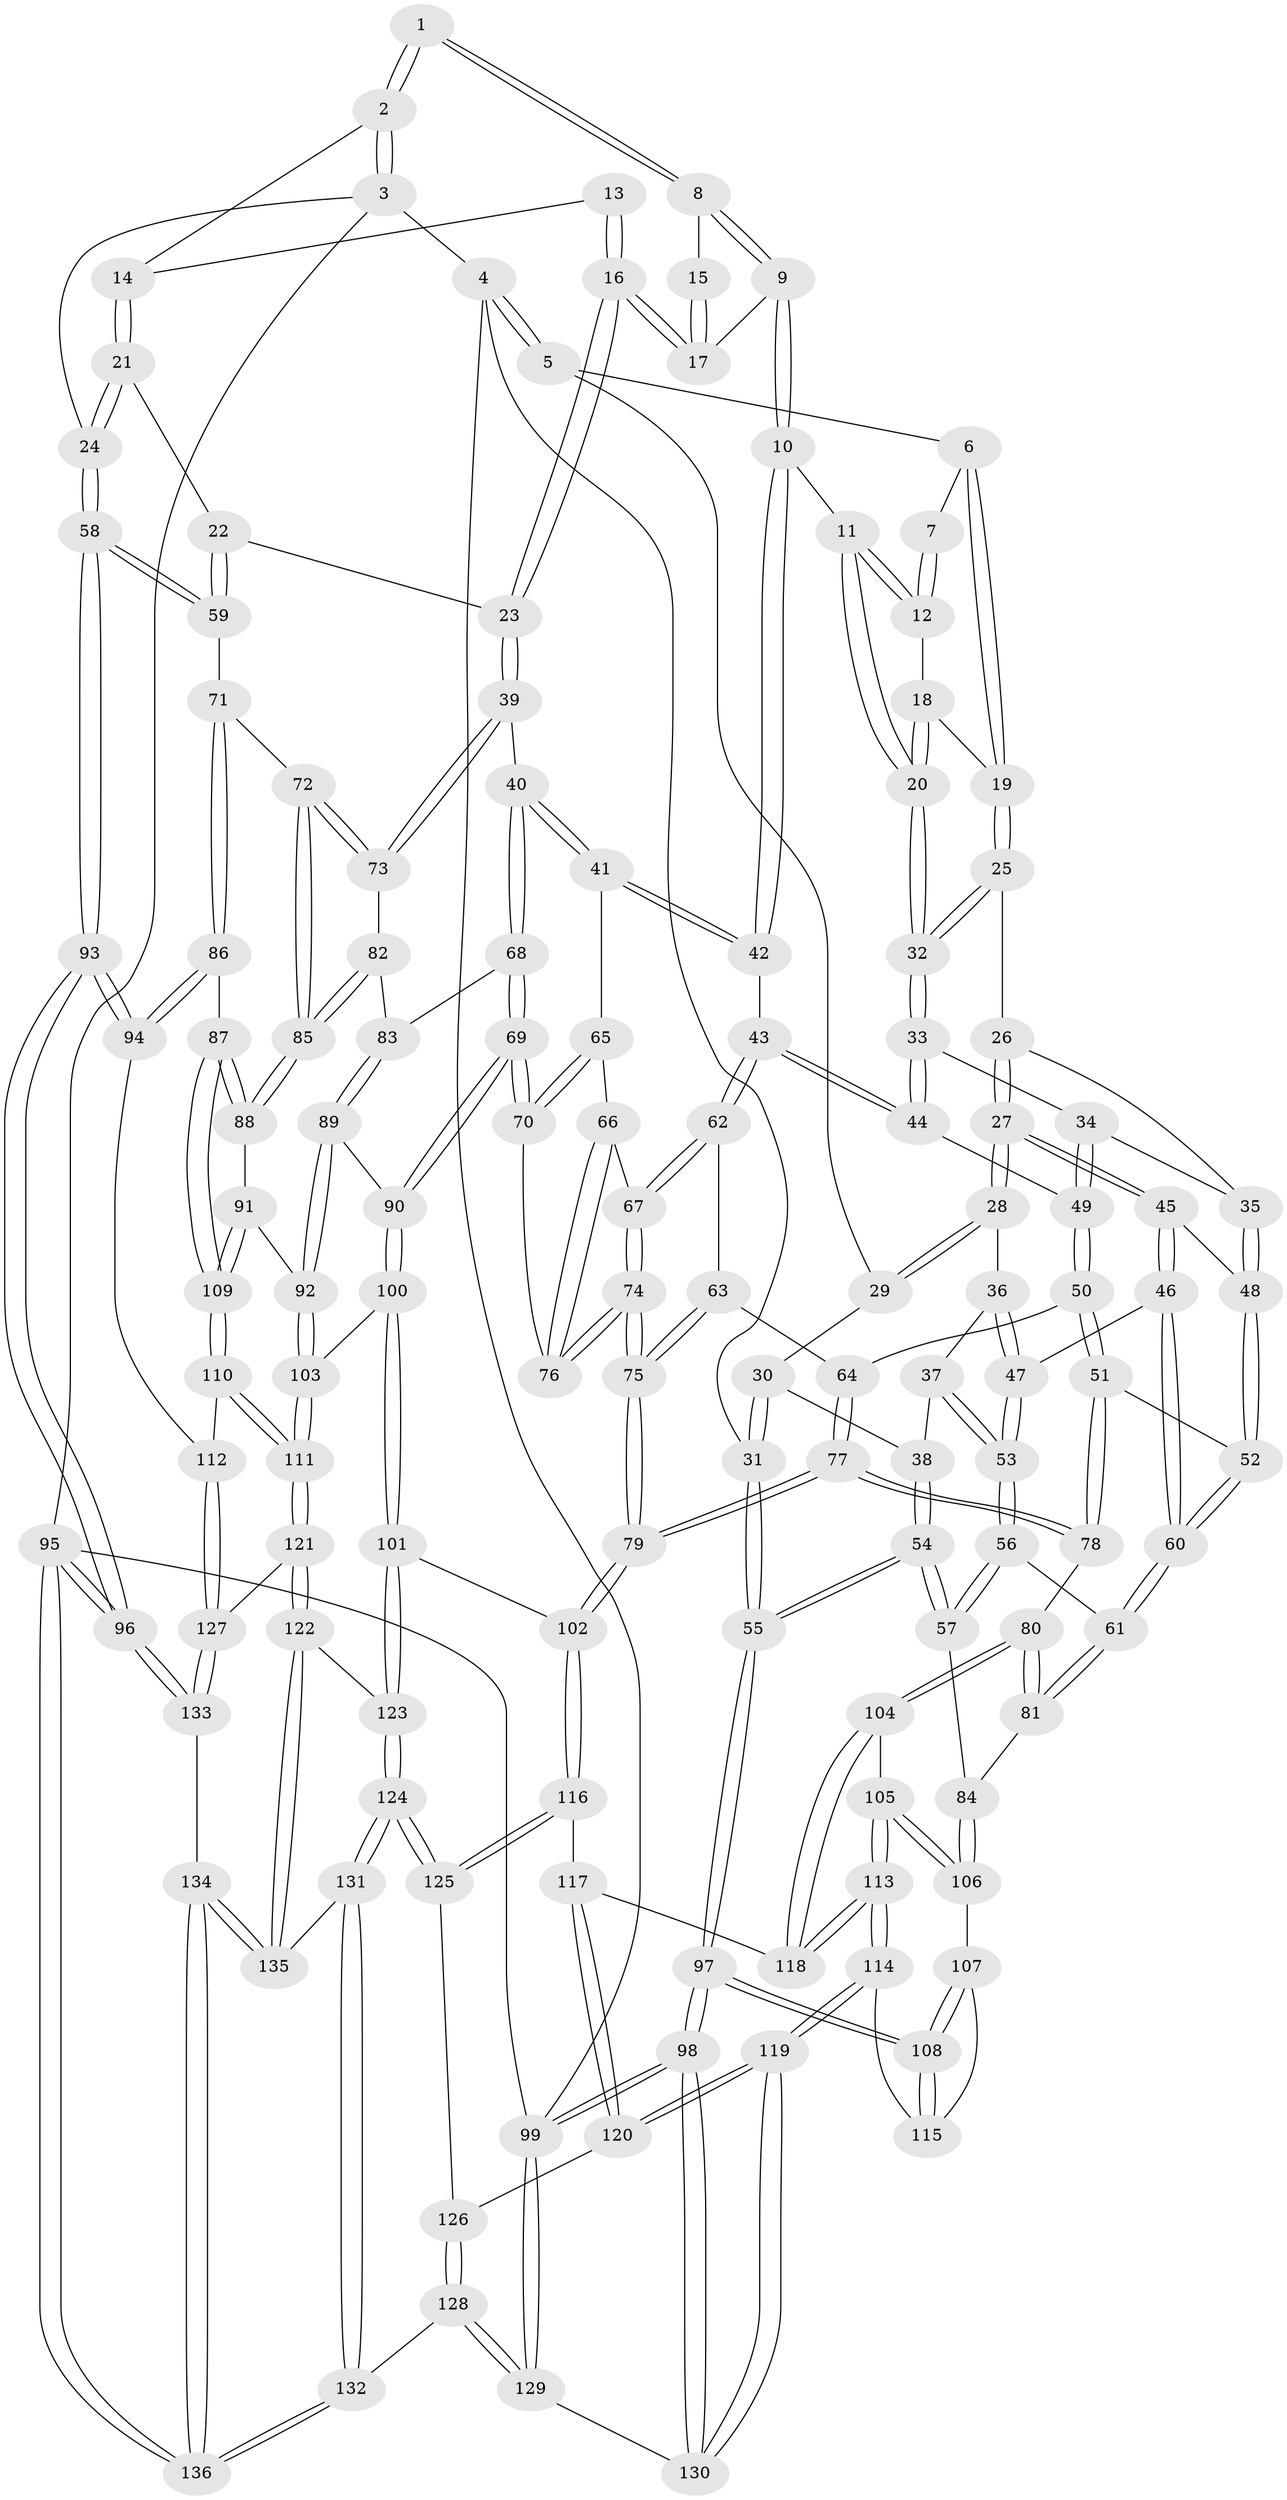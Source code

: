 // coarse degree distribution, {2: 0.12195121951219512, 3: 0.6341463414634146, 4: 0.17073170731707318, 5: 0.07317073170731707}
// Generated by graph-tools (version 1.1) at 2025/54/03/04/25 22:54:49]
// undirected, 136 vertices, 337 edges
graph export_dot {
  node [color=gray90,style=filled];
  1 [pos="+0.5561958038968376+0"];
  2 [pos="+0.948247691719279+0"];
  3 [pos="+1+0"];
  4 [pos="+0+0"];
  5 [pos="+0.08889721346983494+0"];
  6 [pos="+0.26532065410228417+0"];
  7 [pos="+0.4270398932312587+0"];
  8 [pos="+0.5858063559763215+0.06339346295849495"];
  9 [pos="+0.5807719624109808+0.12424620343581816"];
  10 [pos="+0.5748307265748067+0.13118004846342948"];
  11 [pos="+0.5544943306586356+0.13501262132406547"];
  12 [pos="+0.5114546682937721+0.08255124705457732"];
  13 [pos="+0.7563783307125723+0"];
  14 [pos="+0.888071540030848+0"];
  15 [pos="+0.7523867805121324+0"];
  16 [pos="+0.7238510789636561+0.17054889514919153"];
  17 [pos="+0.6665596459577736+0.10491297643111512"];
  18 [pos="+0.4149212166740613+0.06436187011513848"];
  19 [pos="+0.34980858626612804+0.0343037609924366"];
  20 [pos="+0.5203065933935984+0.15902061569166734"];
  21 [pos="+0.8487102728063997+0.15215895761705167"];
  22 [pos="+0.8486418445790177+0.15238259905309365"];
  23 [pos="+0.7634620353911549+0.24019810894712348"];
  24 [pos="+1+0.19835775077375414"];
  25 [pos="+0.35167095523872993+0.06649780587787418"];
  26 [pos="+0.3453581568578384+0.11141450309609156"];
  27 [pos="+0.18342265514984776+0.16037186977020584"];
  28 [pos="+0.1650119626633791+0.1404351145104828"];
  29 [pos="+0.09012827581619107+0"];
  30 [pos="+0.03777809268363187+0.17529660327421004"];
  31 [pos="+0+0.2024297424385827"];
  32 [pos="+0.4990086772134604+0.18049987479715882"];
  33 [pos="+0.4980493711347236+0.18217323035641592"];
  34 [pos="+0.3626772529646614+0.16848731112072723"];
  35 [pos="+0.34473593102041+0.15918894267438627"];
  36 [pos="+0.1293891814909468+0.17475814061858144"];
  37 [pos="+0.07366652930920388+0.2095640429431783"];
  38 [pos="+0.06474149748427042+0.20993955635474632"];
  39 [pos="+0.7554885287687015+0.25861254278526863"];
  40 [pos="+0.749673661127195+0.26121878173053437"];
  41 [pos="+0.6748534602474969+0.26133731483558587"];
  42 [pos="+0.6498663206168492+0.24614102133439525"];
  43 [pos="+0.5126135120274821+0.28243928818481684"];
  44 [pos="+0.48661172322405166+0.2385508143571691"];
  45 [pos="+0.18403830474064806+0.16123936585617857"];
  46 [pos="+0.1943095222128813+0.25179316195912677"];
  47 [pos="+0.13025091181498433+0.2567840249148699"];
  48 [pos="+0.3117582713776668+0.20466249329456962"];
  49 [pos="+0.4288608933870235+0.2518864997960435"];
  50 [pos="+0.37821342859600404+0.2931559410119988"];
  51 [pos="+0.3417862441092764+0.30028950569185114"];
  52 [pos="+0.3089031341155454+0.2752126273180539"];
  53 [pos="+0.10955363741737802+0.2709545734285749"];
  54 [pos="+0+0.4006787571658732"];
  55 [pos="+0+0.40275346525146316"];
  56 [pos="+0.0990678122786158+0.31590507338683904"];
  57 [pos="+0+0.4126556983174863"];
  58 [pos="+1+0.30777539803214604"];
  59 [pos="+1+0.3212778632602177"];
  60 [pos="+0.22297495102488943+0.3027948644305593"];
  61 [pos="+0.21368036552062045+0.3187443455795067"];
  62 [pos="+0.512707941844312+0.2926122843108519"];
  63 [pos="+0.47743595313860737+0.3185112529021072"];
  64 [pos="+0.43675937862585373+0.33766000867020896"];
  65 [pos="+0.6534721796094203+0.292508099713734"];
  66 [pos="+0.5929510088959811+0.33447953062048075"];
  67 [pos="+0.5199382912758279+0.3060613724795518"];
  68 [pos="+0.7379654697710306+0.30546270679791737"];
  69 [pos="+0.6364857238286039+0.4559174229726911"];
  70 [pos="+0.6321834447578675+0.45392236656492324"];
  71 [pos="+0.9518941775202578+0.3529121197437383"];
  72 [pos="+0.9317447205180802+0.3568873782879451"];
  73 [pos="+0.800512328895161+0.29782390388949825"];
  74 [pos="+0.5286112716144925+0.45259945800178275"];
  75 [pos="+0.46041324412895235+0.4908488688483365"];
  76 [pos="+0.5896865304022623+0.44599680794397184"];
  77 [pos="+0.4240791026433265+0.5078583845711703"];
  78 [pos="+0.3506746845793516+0.49372817879164616"];
  79 [pos="+0.42994015005628666+0.5102417861032515"];
  80 [pos="+0.3371623002497517+0.4967483844554555"];
  81 [pos="+0.21388505710325764+0.39040907632294164"];
  82 [pos="+0.7971644117547237+0.3965403363984329"];
  83 [pos="+0.74285889669759+0.42676378040921015"];
  84 [pos="+0.05652739525144541+0.45957328019628046"];
  85 [pos="+0.856595585599171+0.4535208108351627"];
  86 [pos="+0.9506520998547893+0.5388872111915762"];
  87 [pos="+0.9488821448435447+0.5388937241974354"];
  88 [pos="+0.8485344237670298+0.4783983059615905"];
  89 [pos="+0.7229103725103315+0.47158594797227776"];
  90 [pos="+0.6447566068714213+0.4627938236039846"];
  91 [pos="+0.7944106251734196+0.5145886576535971"];
  92 [pos="+0.7793819023364277+0.515167004389431"];
  93 [pos="+1+0.6291765753425385"];
  94 [pos="+1+0.6273871848421346"];
  95 [pos="+1+1"];
  96 [pos="+1+1"];
  97 [pos="+0+0.6885367628499758"];
  98 [pos="+0+1"];
  99 [pos="+0+1"];
  100 [pos="+0.635564854496914+0.6171179526794166"];
  101 [pos="+0.5619758304664807+0.6433304069252509"];
  102 [pos="+0.4610704497843571+0.5816145958956004"];
  103 [pos="+0.7113912956228393+0.6417048387156843"];
  104 [pos="+0.31436630428686735+0.5164602138212867"];
  105 [pos="+0.17020012482601668+0.5557772108494774"];
  106 [pos="+0.10544388047908605+0.5235745949310318"];
  107 [pos="+0.07788073852301763+0.5861227762133965"];
  108 [pos="+0+0.6896065358583984"];
  109 [pos="+0.8622799875916685+0.6163004958956715"];
  110 [pos="+0.8618520806731145+0.6281630843537473"];
  111 [pos="+0.7794161361030866+0.7447404572160816"];
  112 [pos="+0.9972614688767364+0.6702480976486697"];
  113 [pos="+0.17527688104158815+0.7354909643165161"];
  114 [pos="+0.17229584810954177+0.7659951267865438"];
  115 [pos="+0.05972595679676491+0.707570159572823"];
  116 [pos="+0.4181979124434691+0.6723731925792078"];
  117 [pos="+0.3043732475517033+0.642874663304814"];
  118 [pos="+0.3084904285896599+0.5467964005811546"];
  119 [pos="+0.1770944808358522+0.7734752771180821"];
  120 [pos="+0.2777974520461841+0.7597287688190741"];
  121 [pos="+0.7826761997321837+0.7777082876641044"];
  122 [pos="+0.7347930748417321+0.8071108948313984"];
  123 [pos="+0.5645425338782979+0.77703267885624"];
  124 [pos="+0.5026765203422114+0.8277714438957542"];
  125 [pos="+0.39078833850275513+0.7510047944027981"];
  126 [pos="+0.31229866886348656+0.7679832255603242"];
  127 [pos="+0.8194545602437328+0.795453220584043"];
  128 [pos="+0.40500617541532996+1"];
  129 [pos="+0.3478617426954529+1"];
  130 [pos="+0.16857768868415182+0.8011288633512686"];
  131 [pos="+0.493261387041563+0.9453874233329349"];
  132 [pos="+0.4317801723717731+1"];
  133 [pos="+0.8540558602509448+0.8286375171551472"];
  134 [pos="+0.7383824947294068+1"];
  135 [pos="+0.7028288732105622+0.8915379421019237"];
  136 [pos="+0.7378811228837004+1"];
  1 -- 2;
  1 -- 2;
  1 -- 8;
  1 -- 8;
  2 -- 3;
  2 -- 3;
  2 -- 14;
  3 -- 4;
  3 -- 24;
  3 -- 95;
  4 -- 5;
  4 -- 5;
  4 -- 31;
  4 -- 99;
  5 -- 6;
  5 -- 29;
  6 -- 7;
  6 -- 19;
  6 -- 19;
  7 -- 12;
  7 -- 12;
  8 -- 9;
  8 -- 9;
  8 -- 15;
  9 -- 10;
  9 -- 10;
  9 -- 17;
  10 -- 11;
  10 -- 42;
  10 -- 42;
  11 -- 12;
  11 -- 12;
  11 -- 20;
  11 -- 20;
  12 -- 18;
  13 -- 14;
  13 -- 16;
  13 -- 16;
  14 -- 21;
  14 -- 21;
  15 -- 17;
  15 -- 17;
  16 -- 17;
  16 -- 17;
  16 -- 23;
  16 -- 23;
  18 -- 19;
  18 -- 20;
  18 -- 20;
  19 -- 25;
  19 -- 25;
  20 -- 32;
  20 -- 32;
  21 -- 22;
  21 -- 24;
  21 -- 24;
  22 -- 23;
  22 -- 59;
  22 -- 59;
  23 -- 39;
  23 -- 39;
  24 -- 58;
  24 -- 58;
  25 -- 26;
  25 -- 32;
  25 -- 32;
  26 -- 27;
  26 -- 27;
  26 -- 35;
  27 -- 28;
  27 -- 28;
  27 -- 45;
  27 -- 45;
  28 -- 29;
  28 -- 29;
  28 -- 36;
  29 -- 30;
  30 -- 31;
  30 -- 31;
  30 -- 38;
  31 -- 55;
  31 -- 55;
  32 -- 33;
  32 -- 33;
  33 -- 34;
  33 -- 44;
  33 -- 44;
  34 -- 35;
  34 -- 49;
  34 -- 49;
  35 -- 48;
  35 -- 48;
  36 -- 37;
  36 -- 47;
  36 -- 47;
  37 -- 38;
  37 -- 53;
  37 -- 53;
  38 -- 54;
  38 -- 54;
  39 -- 40;
  39 -- 73;
  39 -- 73;
  40 -- 41;
  40 -- 41;
  40 -- 68;
  40 -- 68;
  41 -- 42;
  41 -- 42;
  41 -- 65;
  42 -- 43;
  43 -- 44;
  43 -- 44;
  43 -- 62;
  43 -- 62;
  44 -- 49;
  45 -- 46;
  45 -- 46;
  45 -- 48;
  46 -- 47;
  46 -- 60;
  46 -- 60;
  47 -- 53;
  47 -- 53;
  48 -- 52;
  48 -- 52;
  49 -- 50;
  49 -- 50;
  50 -- 51;
  50 -- 51;
  50 -- 64;
  51 -- 52;
  51 -- 78;
  51 -- 78;
  52 -- 60;
  52 -- 60;
  53 -- 56;
  53 -- 56;
  54 -- 55;
  54 -- 55;
  54 -- 57;
  54 -- 57;
  55 -- 97;
  55 -- 97;
  56 -- 57;
  56 -- 57;
  56 -- 61;
  57 -- 84;
  58 -- 59;
  58 -- 59;
  58 -- 93;
  58 -- 93;
  59 -- 71;
  60 -- 61;
  60 -- 61;
  61 -- 81;
  61 -- 81;
  62 -- 63;
  62 -- 67;
  62 -- 67;
  63 -- 64;
  63 -- 75;
  63 -- 75;
  64 -- 77;
  64 -- 77;
  65 -- 66;
  65 -- 70;
  65 -- 70;
  66 -- 67;
  66 -- 76;
  66 -- 76;
  67 -- 74;
  67 -- 74;
  68 -- 69;
  68 -- 69;
  68 -- 83;
  69 -- 70;
  69 -- 70;
  69 -- 90;
  69 -- 90;
  70 -- 76;
  71 -- 72;
  71 -- 86;
  71 -- 86;
  72 -- 73;
  72 -- 73;
  72 -- 85;
  72 -- 85;
  73 -- 82;
  74 -- 75;
  74 -- 75;
  74 -- 76;
  74 -- 76;
  75 -- 79;
  75 -- 79;
  77 -- 78;
  77 -- 78;
  77 -- 79;
  77 -- 79;
  78 -- 80;
  79 -- 102;
  79 -- 102;
  80 -- 81;
  80 -- 81;
  80 -- 104;
  80 -- 104;
  81 -- 84;
  82 -- 83;
  82 -- 85;
  82 -- 85;
  83 -- 89;
  83 -- 89;
  84 -- 106;
  84 -- 106;
  85 -- 88;
  85 -- 88;
  86 -- 87;
  86 -- 94;
  86 -- 94;
  87 -- 88;
  87 -- 88;
  87 -- 109;
  87 -- 109;
  88 -- 91;
  89 -- 90;
  89 -- 92;
  89 -- 92;
  90 -- 100;
  90 -- 100;
  91 -- 92;
  91 -- 109;
  91 -- 109;
  92 -- 103;
  92 -- 103;
  93 -- 94;
  93 -- 94;
  93 -- 96;
  93 -- 96;
  94 -- 112;
  95 -- 96;
  95 -- 96;
  95 -- 136;
  95 -- 136;
  95 -- 99;
  96 -- 133;
  96 -- 133;
  97 -- 98;
  97 -- 98;
  97 -- 108;
  97 -- 108;
  98 -- 99;
  98 -- 99;
  98 -- 130;
  98 -- 130;
  99 -- 129;
  99 -- 129;
  100 -- 101;
  100 -- 101;
  100 -- 103;
  101 -- 102;
  101 -- 123;
  101 -- 123;
  102 -- 116;
  102 -- 116;
  103 -- 111;
  103 -- 111;
  104 -- 105;
  104 -- 118;
  104 -- 118;
  105 -- 106;
  105 -- 106;
  105 -- 113;
  105 -- 113;
  106 -- 107;
  107 -- 108;
  107 -- 108;
  107 -- 115;
  108 -- 115;
  108 -- 115;
  109 -- 110;
  109 -- 110;
  110 -- 111;
  110 -- 111;
  110 -- 112;
  111 -- 121;
  111 -- 121;
  112 -- 127;
  112 -- 127;
  113 -- 114;
  113 -- 114;
  113 -- 118;
  113 -- 118;
  114 -- 115;
  114 -- 119;
  114 -- 119;
  116 -- 117;
  116 -- 125;
  116 -- 125;
  117 -- 118;
  117 -- 120;
  117 -- 120;
  119 -- 120;
  119 -- 120;
  119 -- 130;
  119 -- 130;
  120 -- 126;
  121 -- 122;
  121 -- 122;
  121 -- 127;
  122 -- 123;
  122 -- 135;
  122 -- 135;
  123 -- 124;
  123 -- 124;
  124 -- 125;
  124 -- 125;
  124 -- 131;
  124 -- 131;
  125 -- 126;
  126 -- 128;
  126 -- 128;
  127 -- 133;
  127 -- 133;
  128 -- 129;
  128 -- 129;
  128 -- 132;
  129 -- 130;
  131 -- 132;
  131 -- 132;
  131 -- 135;
  132 -- 136;
  132 -- 136;
  133 -- 134;
  134 -- 135;
  134 -- 135;
  134 -- 136;
  134 -- 136;
}
